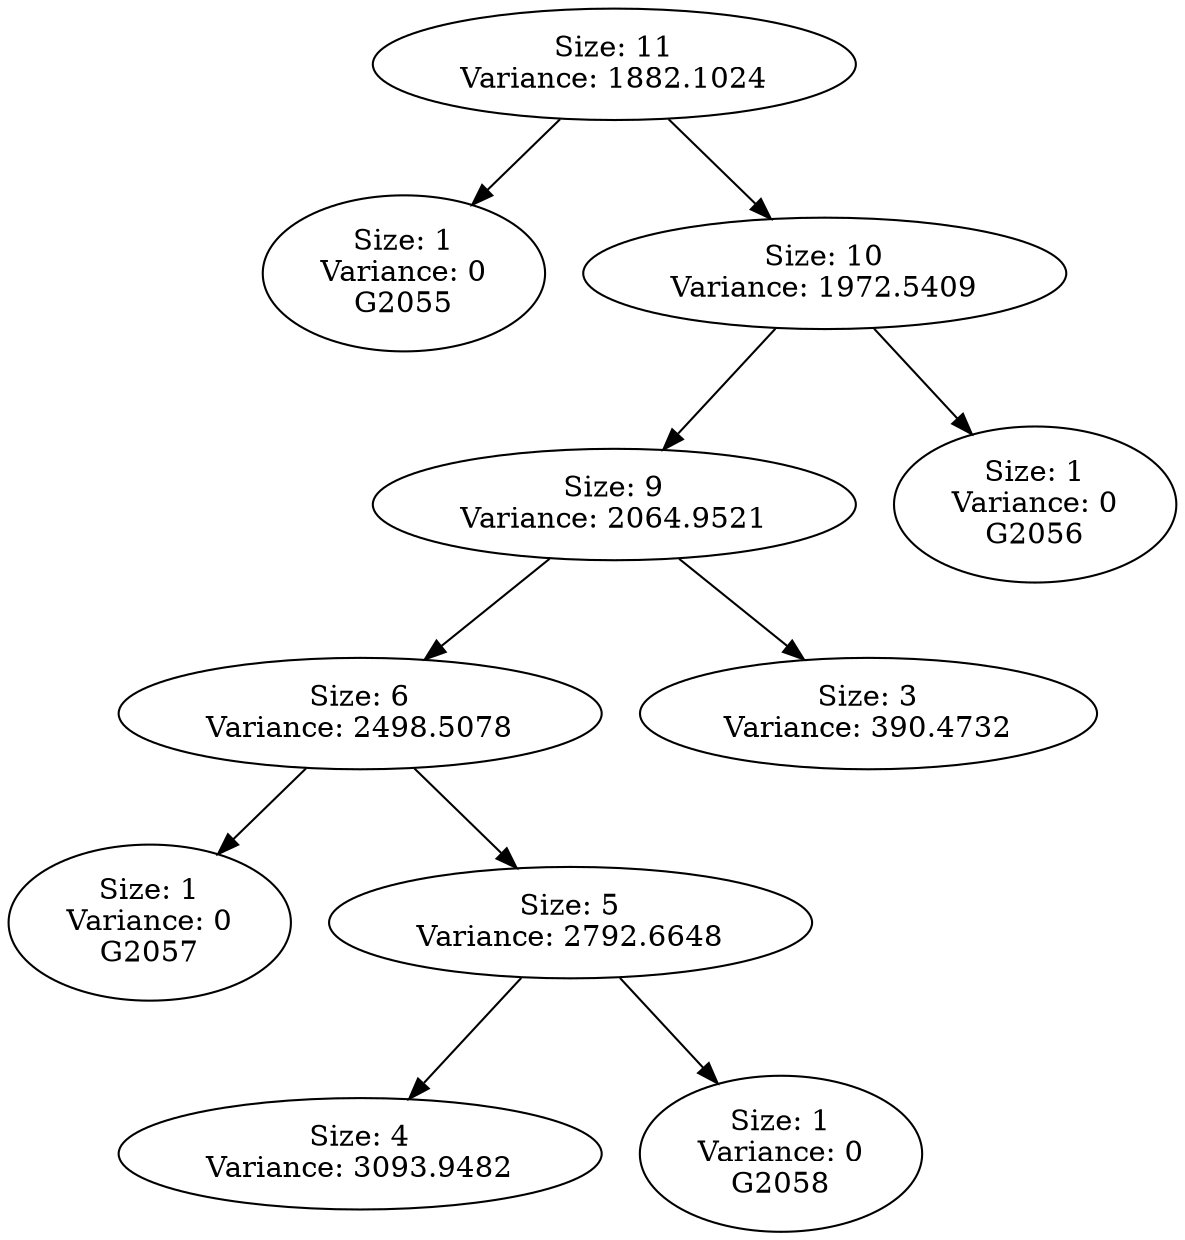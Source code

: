 DIGRAPH G {
"Size: 11\nVariance: 1882.1024" -> "Size: 1\nVariance: 0\nG2055" L=0;
"Size: 11\nVariance: 1882.1024" -> "Size: 10\nVariance: 1972.5409" L=0;
"Size: 10\nVariance: 1972.5409" -> "Size: 9\nVariance: 2064.9521" L=1;
"Size: 10\nVariance: 1972.5409" -> "Size: 1\nVariance: 0\nG2056" L=1;
"Size: 9\nVariance: 2064.9521" -> "Size: 6\nVariance: 2498.5078" L=2;
"Size: 9\nVariance: 2064.9521" -> "Size: 3\nVariance: 390.4732" L=2;
"Size: 6\nVariance: 2498.5078" -> "Size: 1\nVariance: 0\nG2057" L=3;
"Size: 6\nVariance: 2498.5078" -> "Size: 5\nVariance: 2792.6648" L=3;
"Size: 5\nVariance: 2792.6648" -> "Size: 4\nVariance: 3093.9482" L=4;
"Size: 5\nVariance: 2792.6648" -> "Size: 1\nVariance: 0\nG2058" L=4;
}
